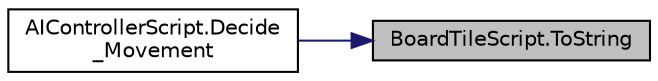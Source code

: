 digraph "BoardTileScript.ToString"
{
 // LATEX_PDF_SIZE
  edge [fontname="Helvetica",fontsize="10",labelfontname="Helvetica",labelfontsize="10"];
  node [fontname="Helvetica",fontsize="10",shape=record];
  rankdir="RL";
  Node1 [label="BoardTileScript.ToString",height=0.2,width=0.4,color="black", fillcolor="grey75", style="filled", fontcolor="black",tooltip=" "];
  Node1 -> Node2 [dir="back",color="midnightblue",fontsize="10",style="solid",fontname="Helvetica"];
  Node2 [label="AIControllerScript.Decide\l_Movement",height=0.2,width=0.4,color="black", fillcolor="white", style="filled",URL="$class_a_i_controller_script.html#af04897fa0ae4ed5e472dea79bce8d7df",tooltip="Decides where the AI should move to this should match the flow chart of the AI"];
}
